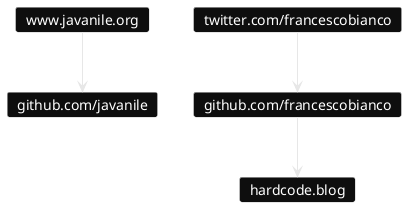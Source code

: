 @startuml
skinparam monochrome reverse
skinparam backgroundcolor transparent

'== Assets =='

'-- Javanile --'
card "www.javanile.org"
card "github.com/javanile"

'-- Francesco Bianco --'
card "github.com/francescobianco"
card "twitter.com/francescobianco"
card "hardcode.blog"

'== Connections =='

[www.javanile.org] --> [github.com/javanile]
[twitter.com/francescobianco] --> [github.com/francescobianco]

[github.com/francescobianco] --> [hardcode.blog]

@enduml
